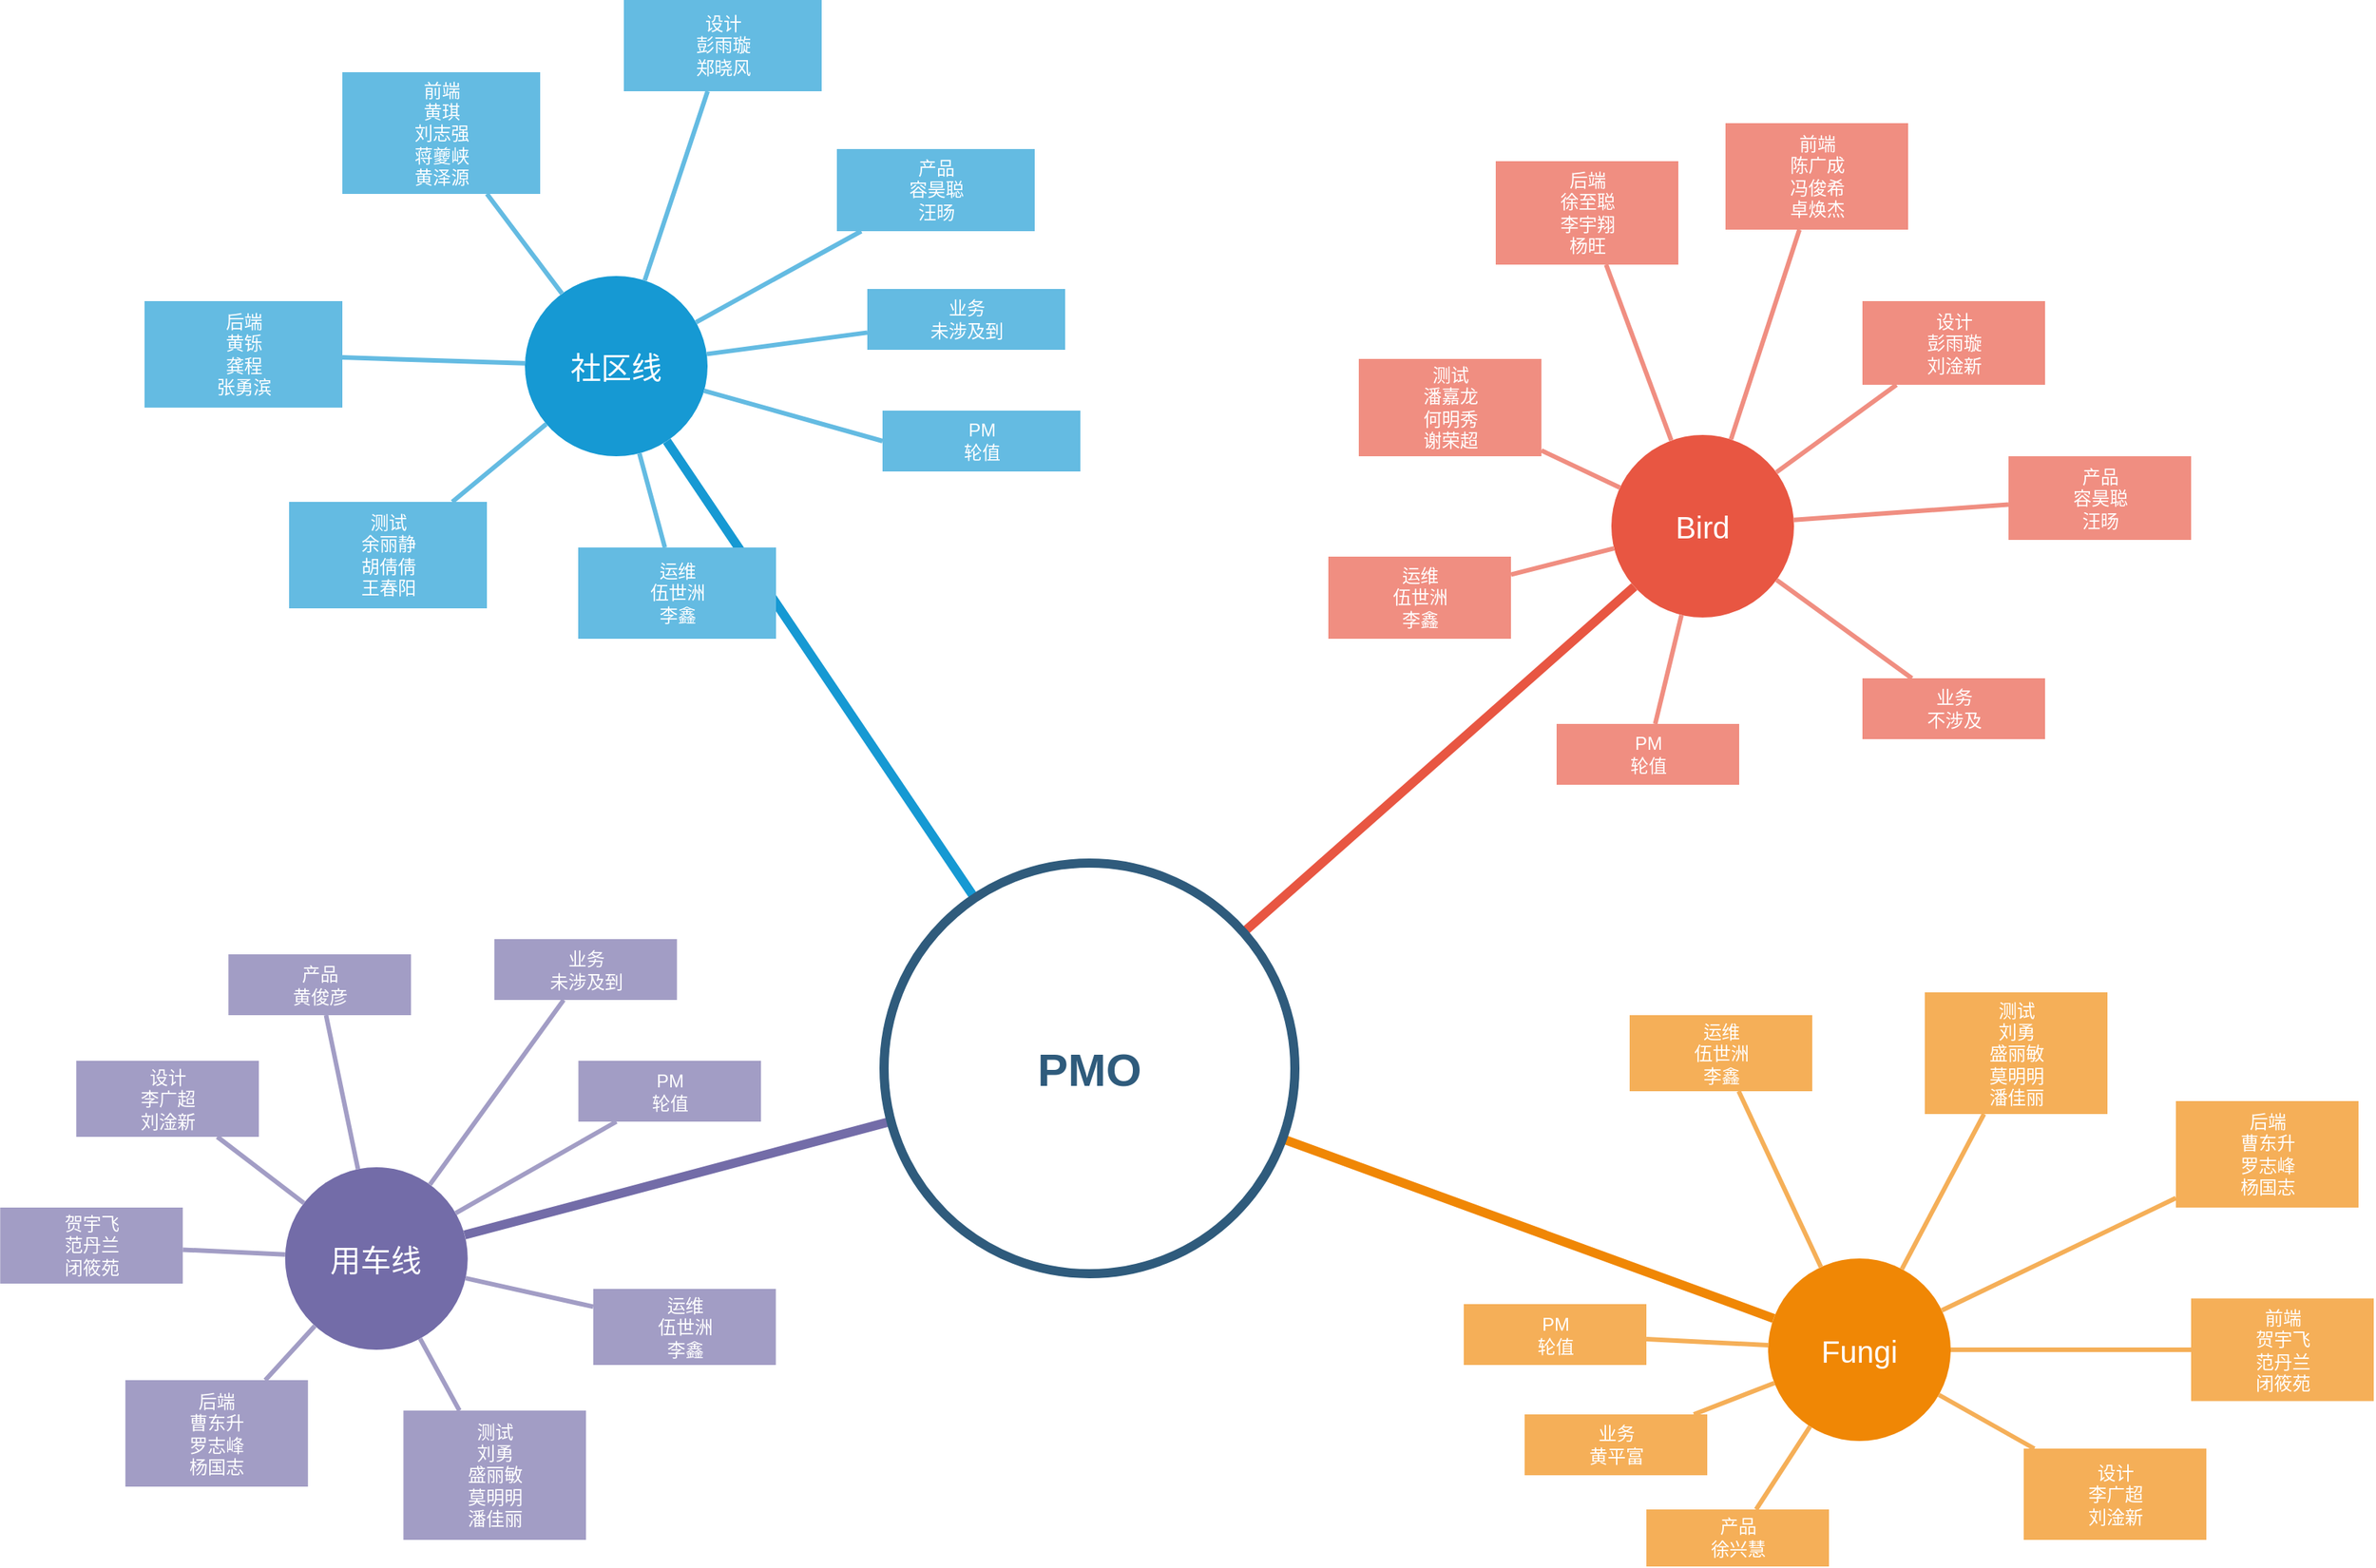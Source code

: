 <mxfile version="17.5.0" type="github">
  <diagram id="6a731a19-8d31-9384-78a2-239565b7b9f0" name="Page-1">
    <mxGraphModel dx="2020" dy="1833" grid="1" gridSize="10" guides="1" tooltips="1" connect="1" arrows="1" fold="1" page="1" pageScale="1" pageWidth="1169" pageHeight="827" background="none" math="0" shadow="0">
      <root>
        <mxCell id="0" />
        <mxCell id="1" parent="0" />
        <mxCell id="1350" value="社区线" style="ellipse;whiteSpace=wrap;html=1;shadow=0;fontFamily=Helvetica;fontSize=20;fontColor=#FFFFFF;align=center;strokeWidth=3;fillColor=#1699D3;strokeColor=none;rounded=0;" parent="1" vertex="1">
          <mxGeometry x="725" y="290.5" width="120" height="118.5" as="geometry" />
        </mxCell>
        <mxCell id="1352" value="Bird" style="ellipse;whiteSpace=wrap;html=1;shadow=0;fontFamily=Helvetica;fontSize=20;fontColor=#FFFFFF;align=center;strokeWidth=3;fillColor=#E85642;strokeColor=none;rounded=0;" parent="1" vertex="1">
          <mxGeometry x="1439" y="395" width="120" height="120" as="geometry" />
        </mxCell>
        <mxCell id="1355" value="Fungi" style="ellipse;whiteSpace=wrap;html=1;shadow=0;fontFamily=Helvetica;fontSize=20;fontColor=#FFFFFF;align=center;strokeWidth=3;fillColor=#F08705;strokeColor=none;rounded=0;" parent="1" vertex="1">
          <mxGeometry x="1542" y="936.5" width="120" height="120" as="geometry" />
        </mxCell>
        <mxCell id="1359" style="endArrow=none;strokeWidth=6;strokeColor=#1699D3;html=1;rounded=0;" parent="1" source="1515" target="1350" edge="1">
          <mxGeometry relative="1" as="geometry" />
        </mxCell>
        <mxCell id="1361" style="endArrow=none;strokeWidth=6;strokeColor=#E85642;html=1;rounded=0;" parent="1" source="1515" target="1352" edge="1">
          <mxGeometry relative="1" as="geometry" />
        </mxCell>
        <mxCell id="1363" style="endArrow=none;strokeWidth=6;strokeColor=#736CA8;html=1;rounded=0;" parent="1" source="1515" target="1516" edge="1">
          <mxGeometry relative="1" as="geometry" />
        </mxCell>
        <mxCell id="1365" value="" style="edgeStyle=none;endArrow=none;strokeWidth=6;strokeColor=#F08705;html=1;rounded=0;" parent="1" source="1515" target="1355" edge="1">
          <mxGeometry x="181" y="226.5" width="100" height="100" as="geometry">
            <mxPoint x="181" y="326.5" as="sourcePoint" />
            <mxPoint x="281" y="226.5" as="targetPoint" />
          </mxGeometry>
        </mxCell>
        <mxCell id="1368" value="后端&lt;br&gt;黄铄&lt;br&gt;龚程&lt;br&gt;张勇滨" style="rounded=0;fillColor=#64BBE2;strokeColor=none;strokeWidth=3;shadow=0;html=1;fontColor=#FFFFFF;" parent="1" vertex="1">
          <mxGeometry x="475" y="307" width="130" height="70" as="geometry" />
        </mxCell>
        <mxCell id="1369" value="运维&lt;br&gt;伍世洲&lt;br&gt;李鑫" style="rounded=0;fillColor=#64BBE2;strokeColor=none;strokeWidth=3;shadow=0;html=1;fontColor=#FFFFFF;" parent="1" vertex="1">
          <mxGeometry x="760" y="469" width="130" height="60" as="geometry" />
        </mxCell>
        <mxCell id="1370" value="设计&lt;br&gt;彭雨璇&lt;br&gt;郑晓风" style="rounded=0;fillColor=#64BBE2;strokeColor=none;strokeWidth=3;shadow=0;html=1;fontColor=#FFFFFF;" parent="1" vertex="1">
          <mxGeometry x="790" y="109" width="130" height="60" as="geometry" />
        </mxCell>
        <mxCell id="1371" value="前端&lt;br&gt;黄琪&lt;br&gt;刘志强&lt;br&gt;蒋夔峡&lt;br&gt;黄泽源" style="rounded=0;fillColor=#64BBE2;strokeColor=none;strokeWidth=3;shadow=0;html=1;fontColor=#FFFFFF;" parent="1" vertex="1">
          <mxGeometry x="605" y="156.5" width="130" height="80" as="geometry" />
        </mxCell>
        <mxCell id="1372" value="测试&lt;br&gt;余丽静&lt;br&gt;胡倩倩&lt;br&gt;王春阳" style="rounded=0;fillColor=#64BBE2;strokeColor=none;strokeWidth=3;shadow=0;html=1;fontColor=#FFFFFF;" parent="1" vertex="1">
          <mxGeometry x="570" y="439" width="130" height="70" as="geometry" />
        </mxCell>
        <mxCell id="1373" value="产品&lt;br&gt;容昊聪&lt;br&gt;汪旸" style="rounded=0;fillColor=#64BBE2;strokeColor=none;strokeWidth=3;shadow=0;html=1;fontColor=#FFFFFF;" parent="1" vertex="1">
          <mxGeometry x="930" y="207" width="130" height="54" as="geometry" />
        </mxCell>
        <mxCell id="1374" value="业务&lt;br&gt;未涉及到" style="rounded=0;fillColor=#64BBE2;strokeColor=none;strokeWidth=3;shadow=0;html=1;fontColor=#FFFFFF;" parent="1" vertex="1">
          <mxGeometry x="950" y="299" width="130" height="40" as="geometry" />
        </mxCell>
        <mxCell id="1380" value="" style="edgeStyle=none;endArrow=none;strokeWidth=3;strokeColor=#64BBE2;html=1;rounded=0;" parent="1" source="1350" target="1368" edge="1">
          <mxGeometry x="-20" y="75.5" width="100" height="100" as="geometry">
            <mxPoint x="-20" y="175.5" as="sourcePoint" />
            <mxPoint x="80" y="75.5" as="targetPoint" />
          </mxGeometry>
        </mxCell>
        <mxCell id="1381" value="" style="edgeStyle=none;endArrow=none;strokeWidth=3;strokeColor=#64BBE2;html=1;rounded=0;" parent="1" source="1350" target="1369" edge="1">
          <mxGeometry x="-20" y="75.5" width="100" height="100" as="geometry">
            <mxPoint x="-20" y="175.5" as="sourcePoint" />
            <mxPoint x="80" y="75.5" as="targetPoint" />
          </mxGeometry>
        </mxCell>
        <mxCell id="1382" value="" style="edgeStyle=none;endArrow=none;strokeWidth=3;strokeColor=#64BBE2;html=1;rounded=0;" parent="1" source="1350" target="1370" edge="1">
          <mxGeometry x="-20" y="75.5" width="100" height="100" as="geometry">
            <mxPoint x="-20" y="175.5" as="sourcePoint" />
            <mxPoint x="80" y="75.5" as="targetPoint" />
          </mxGeometry>
        </mxCell>
        <mxCell id="1383" value="" style="edgeStyle=none;endArrow=none;strokeWidth=3;strokeColor=#64BBE2;html=1;rounded=0;" parent="1" source="1350" target="1371" edge="1">
          <mxGeometry x="-20" y="75.5" width="100" height="100" as="geometry">
            <mxPoint x="-20" y="175.5" as="sourcePoint" />
            <mxPoint x="80" y="75.5" as="targetPoint" />
          </mxGeometry>
        </mxCell>
        <mxCell id="1384" value="" style="edgeStyle=none;endArrow=none;strokeWidth=3;strokeColor=#64BBE2;html=1;rounded=0;" parent="1" source="1350" target="1372" edge="1">
          <mxGeometry x="-20" y="75.5" width="100" height="100" as="geometry">
            <mxPoint x="-20" y="175.5" as="sourcePoint" />
            <mxPoint x="80" y="75.5" as="targetPoint" />
          </mxGeometry>
        </mxCell>
        <mxCell id="1385" value="" style="edgeStyle=none;endArrow=none;strokeWidth=3;strokeColor=#64BBE2;html=1;rounded=0;" parent="1" source="1350" target="1373" edge="1">
          <mxGeometry x="-20" y="75.5" width="100" height="100" as="geometry">
            <mxPoint x="-20" y="175.5" as="sourcePoint" />
            <mxPoint x="80" y="75.5" as="targetPoint" />
          </mxGeometry>
        </mxCell>
        <mxCell id="1386" value="" style="edgeStyle=none;endArrow=none;strokeWidth=3;strokeColor=#64BBE2;html=1;rounded=0;" parent="1" source="1350" target="1374" edge="1">
          <mxGeometry x="-20" y="75.5" width="100" height="100" as="geometry">
            <mxPoint x="-20" y="175.5" as="sourcePoint" />
            <mxPoint x="80" y="75.5" as="targetPoint" />
          </mxGeometry>
        </mxCell>
        <mxCell id="1411" value="运维&lt;br&gt;伍世洲&lt;br&gt;李鑫" style="rounded=0;fillColor=#f08e81;strokeColor=none;strokeWidth=3;shadow=0;html=1;fontColor=#FFFFFF;" parent="1" vertex="1">
          <mxGeometry x="1253" y="475" width="120" height="54" as="geometry" />
        </mxCell>
        <mxCell id="1412" value="业务&lt;br&gt;不涉及" style="rounded=0;fillColor=#f08e81;strokeColor=none;strokeWidth=3;shadow=0;html=1;fontColor=#FFFFFF;" parent="1" vertex="1">
          <mxGeometry x="1604" y="555" width="120" height="40" as="geometry" />
        </mxCell>
        <mxCell id="1415" value="测试&lt;br&gt;潘嘉龙&lt;br&gt;何明秀&lt;br&gt;谢荣超" style="rounded=0;fillColor=#f08e81;strokeColor=none;strokeWidth=3;shadow=0;html=1;fontColor=#FFFFFF;" parent="1" vertex="1">
          <mxGeometry x="1273" y="345" width="120" height="64" as="geometry" />
        </mxCell>
        <mxCell id="1416" value="后端&lt;br&gt;徐至聪&lt;br&gt;李宇翔&lt;br&gt;杨旺" style="rounded=0;fillColor=#f08e81;strokeColor=none;strokeWidth=3;shadow=0;html=1;fontColor=#FFFFFF;" parent="1" vertex="1">
          <mxGeometry x="1363" y="215" width="120" height="68" as="geometry" />
        </mxCell>
        <mxCell id="1417" value="前端&lt;br&gt;陈广成&lt;br&gt;冯俊希&lt;br&gt;卓焕杰" style="rounded=0;fillColor=#f08e81;strokeColor=none;strokeWidth=3;shadow=0;html=1;fontColor=#FFFFFF;" parent="1" vertex="1">
          <mxGeometry x="1514" y="190" width="120" height="70" as="geometry" />
        </mxCell>
        <mxCell id="1418" value="设计&lt;br&gt;彭雨璇&lt;br&gt;刘淦新" style="rounded=0;fillColor=#f08e81;strokeColor=none;strokeWidth=3;shadow=0;html=1;fontColor=#FFFFFF;" parent="1" vertex="1">
          <mxGeometry x="1604" y="307" width="120" height="55" as="geometry" />
        </mxCell>
        <mxCell id="1419" value="产品&lt;br&gt;容昊聪&lt;br&gt;汪旸" style="rounded=0;fillColor=#f08e81;strokeColor=none;strokeWidth=3;shadow=0;html=1;fontColor=#FFFFFF;" parent="1" vertex="1">
          <mxGeometry x="1700" y="409" width="120" height="55" as="geometry" />
        </mxCell>
        <mxCell id="1420" value="PM&lt;br&gt;轮值" style="rounded=0;fillColor=#f08e81;strokeColor=none;strokeWidth=3;shadow=0;html=1;fontColor=#FFFFFF;" parent="1" vertex="1">
          <mxGeometry x="1403" y="585" width="120" height="40" as="geometry" />
        </mxCell>
        <mxCell id="1423" value="" style="edgeStyle=none;endArrow=none;strokeWidth=3;strokeColor=#F08E81;html=1;rounded=0;" parent="1" source="1352" target="1411" edge="1">
          <mxGeometry x="-251" y="145" width="100" height="100" as="geometry">
            <mxPoint x="-251" y="245" as="sourcePoint" />
            <mxPoint x="-151" y="145" as="targetPoint" />
          </mxGeometry>
        </mxCell>
        <mxCell id="1426" value="" style="edgeStyle=none;endArrow=none;strokeWidth=3;strokeColor=#F08E81;html=1;rounded=0;" parent="1" source="1352" target="1415" edge="1">
          <mxGeometry x="-251" y="145" width="100" height="100" as="geometry">
            <mxPoint x="-251" y="245" as="sourcePoint" />
            <mxPoint x="-151" y="145" as="targetPoint" />
          </mxGeometry>
        </mxCell>
        <mxCell id="1427" value="" style="edgeStyle=none;endArrow=none;strokeWidth=3;strokeColor=#F08E81;html=1;rounded=0;" parent="1" source="1352" target="1416" edge="1">
          <mxGeometry x="-251" y="145" width="100" height="100" as="geometry">
            <mxPoint x="-251" y="245" as="sourcePoint" />
            <mxPoint x="-151" y="145" as="targetPoint" />
          </mxGeometry>
        </mxCell>
        <mxCell id="1428" value="" style="edgeStyle=none;endArrow=none;strokeWidth=3;strokeColor=#F08E81;html=1;rounded=0;" parent="1" source="1352" target="1417" edge="1">
          <mxGeometry x="-251" y="145" width="100" height="100" as="geometry">
            <mxPoint x="-251" y="245" as="sourcePoint" />
            <mxPoint x="-151" y="145" as="targetPoint" />
          </mxGeometry>
        </mxCell>
        <mxCell id="1429" value="" style="edgeStyle=none;endArrow=none;strokeWidth=3;strokeColor=#F08E81;html=1;rounded=0;" parent="1" source="1352" target="1418" edge="1">
          <mxGeometry x="-251" y="145" width="100" height="100" as="geometry">
            <mxPoint x="-251" y="245" as="sourcePoint" />
            <mxPoint x="-151" y="145" as="targetPoint" />
          </mxGeometry>
        </mxCell>
        <mxCell id="1430" value="" style="edgeStyle=none;endArrow=none;strokeWidth=3;strokeColor=#F08E81;html=1;rounded=0;" parent="1" source="1352" target="1419" edge="1">
          <mxGeometry x="-251" y="145" width="100" height="100" as="geometry">
            <mxPoint x="-251" y="245" as="sourcePoint" />
            <mxPoint x="-151" y="145" as="targetPoint" />
          </mxGeometry>
        </mxCell>
        <mxCell id="1431" value="" style="edgeStyle=none;endArrow=none;strokeWidth=3;strokeColor=#F08E81;html=1;rounded=0;" parent="1" source="1352" target="1412" edge="1">
          <mxGeometry x="-251" y="145" width="100" height="100" as="geometry">
            <mxPoint x="-251" y="245" as="sourcePoint" />
            <mxPoint x="-151" y="145" as="targetPoint" />
          </mxGeometry>
        </mxCell>
        <mxCell id="1434" value="" style="edgeStyle=none;endArrow=none;strokeWidth=3;strokeColor=#F08E81;html=1;rounded=0;" parent="1" source="1352" target="1420" edge="1">
          <mxGeometry x="-251" y="145" width="100" height="100" as="geometry">
            <mxPoint x="-251" y="245" as="sourcePoint" />
            <mxPoint x="-151" y="145" as="targetPoint" />
          </mxGeometry>
        </mxCell>
        <mxCell id="1468" value="&lt;div&gt;运维&lt;/div&gt;&lt;div&gt;伍世洲&lt;/div&gt;&lt;div&gt;李鑫&lt;/div&gt;" style="rounded=0;fillColor=#f5af58;strokeColor=none;strokeWidth=3;shadow=0;html=1;fontColor=#FFFFFF;" parent="1" vertex="1">
          <mxGeometry x="1451" y="776.5" width="120" height="50" as="geometry" />
        </mxCell>
        <mxCell id="1469" value="&lt;div&gt;测试&lt;/div&gt;&lt;div&gt;刘勇&lt;/div&gt;&lt;div&gt;盛丽敏&lt;/div&gt;&lt;div&gt;莫明明&lt;/div&gt;&lt;div&gt;潘佳丽&lt;/div&gt;" style="rounded=0;fillColor=#f5af58;strokeColor=none;strokeWidth=3;shadow=0;html=1;fontColor=#FFFFFF;" parent="1" vertex="1">
          <mxGeometry x="1645" y="761.5" width="120" height="80" as="geometry" />
        </mxCell>
        <mxCell id="1470" value="&lt;div&gt;后端&lt;/div&gt;&lt;div&gt;曹东升&lt;/div&gt;&lt;div&gt;罗志峰&lt;/div&gt;&lt;div&gt;杨国志&lt;/div&gt;" style="rounded=0;fillColor=#f5af58;strokeColor=none;strokeWidth=3;shadow=0;html=1;fontColor=#FFFFFF;" parent="1" vertex="1">
          <mxGeometry x="1810" y="833" width="120" height="70" as="geometry" />
        </mxCell>
        <mxCell id="1471" value="&lt;div&gt;前端&lt;/div&gt;&lt;div&gt;贺宇飞&lt;/div&gt;&lt;div&gt;范丹兰&lt;/div&gt;&lt;div&gt;闭筱苑&lt;/div&gt;" style="rounded=0;fillColor=#f5af58;strokeColor=none;strokeWidth=3;shadow=0;html=1;fontColor=#FFFFFF;" parent="1" vertex="1">
          <mxGeometry x="1820" y="962.75" width="120" height="67.5" as="geometry" />
        </mxCell>
        <mxCell id="1472" value="&lt;div&gt;设计&lt;/div&gt;&lt;div&gt;李广超&lt;/div&gt;&lt;div&gt;刘淦新&lt;/div&gt;" style="rounded=0;fillColor=#f5af58;strokeColor=none;strokeWidth=3;shadow=0;html=1;fontColor=#FFFFFF;" parent="1" vertex="1">
          <mxGeometry x="1710" y="1061.5" width="120" height="60" as="geometry" />
        </mxCell>
        <mxCell id="1473" value="&lt;div&gt;产品&lt;/div&gt;&lt;div&gt;徐兴慧&lt;/div&gt;" style="rounded=0;fillColor=#f5af58;strokeColor=none;strokeWidth=3;shadow=0;html=1;fontColor=#FFFFFF;" parent="1" vertex="1">
          <mxGeometry x="1462" y="1101.5" width="120" height="37.5" as="geometry" />
        </mxCell>
        <mxCell id="1474" value="&lt;div&gt;业务&lt;/div&gt;&lt;div&gt;黄平富&lt;/div&gt;" style="rounded=0;fillColor=#f5af58;strokeColor=none;strokeWidth=3;shadow=0;html=1;fontColor=#FFFFFF;" parent="1" vertex="1">
          <mxGeometry x="1382" y="1039" width="120" height="40" as="geometry" />
        </mxCell>
        <mxCell id="1475" value="&lt;div&gt;PM&lt;/div&gt;&lt;div&gt;轮值&lt;/div&gt;" style="rounded=0;fillColor=#f5af58;strokeColor=none;strokeWidth=3;shadow=0;html=1;fontColor=#FFFFFF;" parent="1" vertex="1">
          <mxGeometry x="1342" y="966.5" width="120" height="40" as="geometry" />
        </mxCell>
        <mxCell id="1480" value="" style="edgeStyle=none;endArrow=none;strokeWidth=3;strokeColor=#F5AF58;html=1;rounded=0;" parent="1" source="1355" target="1468" edge="1">
          <mxGeometry x="622" y="-333.5" width="100" height="100" as="geometry">
            <mxPoint x="622" y="-233.5" as="sourcePoint" />
            <mxPoint x="722" y="-333.5" as="targetPoint" />
          </mxGeometry>
        </mxCell>
        <mxCell id="1481" value="" style="edgeStyle=none;endArrow=none;strokeWidth=3;strokeColor=#F5AF58;html=1;rounded=0;" parent="1" source="1355" target="1469" edge="1">
          <mxGeometry x="622" y="-333.5" width="100" height="100" as="geometry">
            <mxPoint x="622" y="-233.5" as="sourcePoint" />
            <mxPoint x="722" y="-333.5" as="targetPoint" />
          </mxGeometry>
        </mxCell>
        <mxCell id="1482" value="" style="edgeStyle=none;endArrow=none;strokeWidth=3;strokeColor=#F5AF58;html=1;rounded=0;" parent="1" source="1355" target="1470" edge="1">
          <mxGeometry x="622" y="-333.5" width="100" height="100" as="geometry">
            <mxPoint x="622" y="-233.5" as="sourcePoint" />
            <mxPoint x="722" y="-333.5" as="targetPoint" />
          </mxGeometry>
        </mxCell>
        <mxCell id="1483" value="" style="edgeStyle=none;endArrow=none;strokeWidth=3;strokeColor=#F5AF58;html=1;rounded=0;" parent="1" source="1355" target="1471" edge="1">
          <mxGeometry x="622" y="-333.5" width="100" height="100" as="geometry">
            <mxPoint x="622" y="-233.5" as="sourcePoint" />
            <mxPoint x="722" y="-333.5" as="targetPoint" />
          </mxGeometry>
        </mxCell>
        <mxCell id="1484" value="" style="edgeStyle=none;endArrow=none;strokeWidth=3;strokeColor=#F5AF58;html=1;rounded=0;" parent="1" source="1355" target="1472" edge="1">
          <mxGeometry x="622" y="-333.5" width="100" height="100" as="geometry">
            <mxPoint x="622" y="-233.5" as="sourcePoint" />
            <mxPoint x="722" y="-333.5" as="targetPoint" />
          </mxGeometry>
        </mxCell>
        <mxCell id="1485" value="" style="edgeStyle=none;endArrow=none;strokeWidth=3;strokeColor=#F5AF58;html=1;rounded=0;" parent="1" source="1355" target="1473" edge="1">
          <mxGeometry x="622" y="-333.5" width="100" height="100" as="geometry">
            <mxPoint x="622" y="-233.5" as="sourcePoint" />
            <mxPoint x="722" y="-333.5" as="targetPoint" />
          </mxGeometry>
        </mxCell>
        <mxCell id="1486" value="" style="edgeStyle=none;endArrow=none;strokeWidth=3;strokeColor=#F5AF58;html=1;rounded=0;" parent="1" source="1355" target="1474" edge="1">
          <mxGeometry x="622" y="-333.5" width="100" height="100" as="geometry">
            <mxPoint x="622" y="-233.5" as="sourcePoint" />
            <mxPoint x="722" y="-333.5" as="targetPoint" />
          </mxGeometry>
        </mxCell>
        <mxCell id="1487" value="" style="edgeStyle=none;endArrow=none;strokeWidth=3;strokeColor=#F5AF58;html=1;rounded=0;" parent="1" source="1355" target="1475" edge="1">
          <mxGeometry x="622" y="-333.5" width="100" height="100" as="geometry">
            <mxPoint x="622" y="-233.5" as="sourcePoint" />
            <mxPoint x="722" y="-333.5" as="targetPoint" />
          </mxGeometry>
        </mxCell>
        <mxCell id="1514" style="edgeStyle=orthogonalEdgeStyle;rounded=0;html=1;exitX=0.75;exitY=0;entryX=0.75;entryY=0;startArrow=none;startFill=0;endArrow=block;endFill=1;jettySize=auto;orthogonalLoop=1;strokeColor=#12aab5;strokeWidth=6;fontSize=20;fontColor=#2F5B7C;" parent="1" edge="1">
          <mxGeometry relative="1" as="geometry">
            <mxPoint x="1329" y="410" as="sourcePoint" />
            <mxPoint x="1329" y="410" as="targetPoint" />
          </mxGeometry>
        </mxCell>
        <mxCell id="1515" value="PMO" style="ellipse;whiteSpace=wrap;html=1;shadow=0;fontFamily=Helvetica;fontSize=30;fontColor=#2F5B7C;align=center;strokeColor=#2F5B7C;strokeWidth=6;fillColor=#FFFFFF;fontStyle=1;gradientColor=none;rounded=0;" parent="1" vertex="1">
          <mxGeometry x="961" y="676.5" width="270" height="270" as="geometry" />
        </mxCell>
        <mxCell id="1516" value="用车线" style="ellipse;whiteSpace=wrap;html=1;shadow=0;fontFamily=Helvetica;fontSize=20;fontColor=#FFFFFF;align=center;strokeWidth=3;fillColor=#736ca8;strokeColor=none;rounded=0;" parent="1" vertex="1">
          <mxGeometry x="567.38" y="876.5" width="120" height="120" as="geometry" />
        </mxCell>
        <mxCell id="1517" value="&lt;div&gt;设计&lt;/div&gt;&lt;div&gt;李广超&lt;/div&gt;&lt;div&gt;刘淦新&lt;/div&gt;" style="rounded=0;fillColor=#a29dc5;strokeColor=none;strokeWidth=3;shadow=0;html=1;fontColor=#FFFFFF;" parent="1" vertex="1">
          <mxGeometry x="430.13" y="806.5" width="120" height="50" as="geometry" />
        </mxCell>
        <mxCell id="1518" value="&lt;div&gt;产品&lt;/div&gt;&lt;div&gt;黄俊彦&lt;/div&gt;" style="rounded=0;fillColor=#a29dc5;strokeColor=none;strokeWidth=3;shadow=0;html=1;fontColor=#FFFFFF;" parent="1" vertex="1">
          <mxGeometry x="530.13" y="736.5" width="120" height="40" as="geometry" />
        </mxCell>
        <mxCell id="1519" value="业务&lt;br&gt;未涉及到" style="rounded=0;fillColor=#a29dc5;strokeColor=none;strokeWidth=3;shadow=0;html=1;fontColor=#FFFFFF;" parent="1" vertex="1">
          <mxGeometry x="704.88" y="726.5" width="120" height="40" as="geometry" />
        </mxCell>
        <mxCell id="1520" value="PM&#xa;轮值" style="rounded=0;fillColor=#a29dc5;strokeColor=none;strokeWidth=3;shadow=0;html=1;fontColor=#FFFFFF;" parent="1" vertex="1">
          <mxGeometry x="760.13" y="806.5" width="120" height="40" as="geometry" />
        </mxCell>
        <mxCell id="1522" value="&lt;div&gt;贺宇飞&lt;/div&gt;&lt;div&gt;范丹兰&lt;/div&gt;&lt;div&gt;闭筱苑&lt;/div&gt;" style="rounded=0;fillColor=#a29dc5;strokeColor=none;strokeWidth=3;shadow=0;html=1;fontColor=#FFFFFF;" parent="1" vertex="1">
          <mxGeometry x="380.13" y="903" width="120" height="50" as="geometry" />
        </mxCell>
        <mxCell id="1524" value="&lt;div&gt;运维&lt;/div&gt;&lt;div&gt;伍世洲&lt;/div&gt;&lt;div&gt;李鑫&lt;/div&gt;" style="rounded=0;fillColor=#a29dc5;strokeColor=none;strokeWidth=3;shadow=0;html=1;fontColor=#FFFFFF;" parent="1" vertex="1">
          <mxGeometry x="769.88" y="956.5" width="120" height="50" as="geometry" />
        </mxCell>
        <mxCell id="1525" value="&lt;div&gt;测试&lt;/div&gt;&lt;div&gt;刘勇&lt;/div&gt;&lt;div&gt;盛丽敏&lt;/div&gt;&lt;div&gt;莫明明&lt;/div&gt;&lt;div&gt;潘佳丽&lt;/div&gt;" style="rounded=0;fillColor=#a29dc5;strokeColor=none;strokeWidth=3;shadow=0;html=1;fontColor=#FFFFFF;" parent="1" vertex="1">
          <mxGeometry x="645.13" y="1036.5" width="120" height="85" as="geometry" />
        </mxCell>
        <mxCell id="1528" value="" style="edgeStyle=none;endArrow=none;strokeWidth=3;strokeColor=#A29DC5;html=1;rounded=0;" parent="1" source="1516" target="1517" edge="1">
          <mxGeometry x="-1242.62" y="-148.5" width="100" height="100" as="geometry">
            <mxPoint x="-1242.62" y="-48.5" as="sourcePoint" />
            <mxPoint x="-1142.62" y="-148.5" as="targetPoint" />
          </mxGeometry>
        </mxCell>
        <mxCell id="1529" value="&lt;div&gt;后端&lt;/div&gt;&lt;div&gt;曹东升&lt;/div&gt;&lt;div&gt;罗志峰&lt;/div&gt;&lt;div&gt;杨国志&lt;/div&gt;" style="rounded=0;fillColor=#a29dc5;strokeColor=none;strokeWidth=3;shadow=0;html=1;fontColor=#FFFFFF;" parent="1" vertex="1">
          <mxGeometry x="462.38" y="1016.5" width="120" height="70" as="geometry" />
        </mxCell>
        <mxCell id="1530" value="" style="edgeStyle=none;endArrow=none;strokeWidth=3;strokeColor=#A29DC5;html=1;rounded=0;" parent="1" source="1516" target="1518" edge="1">
          <mxGeometry x="-1242.62" y="-148.5" width="100" height="100" as="geometry">
            <mxPoint x="-1242.62" y="-48.5" as="sourcePoint" />
            <mxPoint x="-1142.62" y="-148.5" as="targetPoint" />
          </mxGeometry>
        </mxCell>
        <mxCell id="1531" value="" style="edgeStyle=none;endArrow=none;strokeWidth=3;strokeColor=#A29DC5;html=1;rounded=0;" parent="1" source="1516" target="1519" edge="1">
          <mxGeometry x="-1242.62" y="-148.5" width="100" height="100" as="geometry">
            <mxPoint x="-1242.62" y="-48.5" as="sourcePoint" />
            <mxPoint x="-1142.62" y="-148.5" as="targetPoint" />
          </mxGeometry>
        </mxCell>
        <mxCell id="1532" value="" style="edgeStyle=none;endArrow=none;strokeWidth=3;strokeColor=#A29DC5;html=1;rounded=0;" parent="1" source="1516" target="1520" edge="1">
          <mxGeometry x="-1242.62" y="-148.5" width="100" height="100" as="geometry">
            <mxPoint x="-1242.62" y="-48.5" as="sourcePoint" />
            <mxPoint x="-1142.62" y="-148.5" as="targetPoint" />
          </mxGeometry>
        </mxCell>
        <mxCell id="1534" value="" style="edgeStyle=none;endArrow=none;strokeWidth=3;strokeColor=#A29DC5;html=1;rounded=0;" parent="1" source="1516" target="1522" edge="1">
          <mxGeometry x="-1242.62" y="-148.5" width="100" height="100" as="geometry">
            <mxPoint x="-1242.62" y="-48.5" as="sourcePoint" />
            <mxPoint x="-1142.62" y="-148.5" as="targetPoint" />
          </mxGeometry>
        </mxCell>
        <mxCell id="1536" value="" style="edgeStyle=none;endArrow=none;strokeWidth=3;strokeColor=#A29DC5;html=1;rounded=0;" parent="1" source="1516" target="1524" edge="1">
          <mxGeometry x="-1242.62" y="-148.5" width="100" height="100" as="geometry">
            <mxPoint x="-1242.62" y="-48.5" as="sourcePoint" />
            <mxPoint x="-1142.62" y="-148.5" as="targetPoint" />
          </mxGeometry>
        </mxCell>
        <mxCell id="1537" value="" style="edgeStyle=none;endArrow=none;strokeWidth=3;strokeColor=#A29DC5;html=1;rounded=0;" parent="1" source="1516" target="1525" edge="1">
          <mxGeometry x="-1242.62" y="-148.5" width="100" height="100" as="geometry">
            <mxPoint x="-1242.62" y="-48.5" as="sourcePoint" />
            <mxPoint x="-1142.62" y="-148.5" as="targetPoint" />
          </mxGeometry>
        </mxCell>
        <mxCell id="1540" value="" style="edgeStyle=none;endArrow=none;strokeWidth=3;strokeColor=#A29DC5;html=1;rounded=0;" parent="1" source="1516" target="1529" edge="1">
          <mxGeometry x="-1242.62" y="-148.5" width="100" height="100" as="geometry">
            <mxPoint x="-1242.62" y="-48.5" as="sourcePoint" />
            <mxPoint x="-1142.62" y="-148.5" as="targetPoint" />
          </mxGeometry>
        </mxCell>
        <mxCell id="1542" style="edgeStyle=none;rounded=0;html=1;exitX=0.5;exitY=1;endArrow=none;endFill=0;jettySize=auto;orthogonalLoop=1;strokeColor=#736CA8;strokeWidth=2;fillColor=#64bbe2;fontSize=20;fontColor=#23445D;" parent="1" source="1529" target="1529" edge="1">
          <mxGeometry relative="1" as="geometry" />
        </mxCell>
        <mxCell id="XzOnCmSGrkQWwk2RzyL3-1549" value="PM&lt;br&gt;轮值" style="rounded=0;fillColor=#64BBE2;strokeColor=none;strokeWidth=3;shadow=0;html=1;fontColor=#FFFFFF;" vertex="1" parent="1">
          <mxGeometry x="960" y="379" width="130" height="40" as="geometry" />
        </mxCell>
        <mxCell id="XzOnCmSGrkQWwk2RzyL3-1550" value="" style="edgeStyle=none;endArrow=none;strokeWidth=3;strokeColor=#64BBE2;html=1;rounded=0;entryX=0;entryY=0.5;entryDx=0;entryDy=0;" edge="1" parent="1" source="1350" target="XzOnCmSGrkQWwk2RzyL3-1549">
          <mxGeometry x="-10" y="85.5" width="100" height="100" as="geometry">
            <mxPoint x="870" y="389" as="sourcePoint" />
            <mxPoint x="950" y="376.131" as="targetPoint" />
          </mxGeometry>
        </mxCell>
      </root>
    </mxGraphModel>
  </diagram>
</mxfile>
